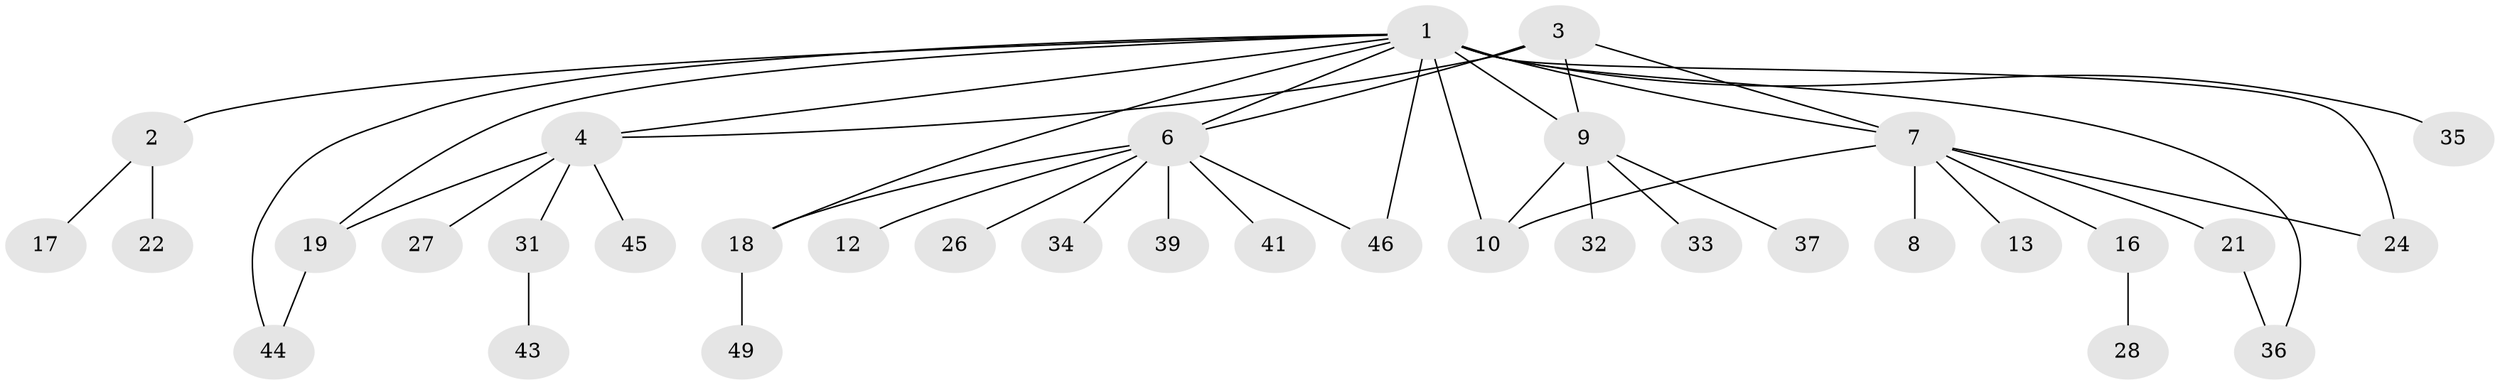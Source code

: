 // Generated by graph-tools (version 1.1) at 2025/52/02/27/25 19:52:15]
// undirected, 35 vertices, 45 edges
graph export_dot {
graph [start="1"]
  node [color=gray90,style=filled];
  1 [super="+5"];
  2 [super="+30"];
  3;
  4 [super="+20"];
  6 [super="+11"];
  7 [super="+15"];
  8 [super="+47"];
  9 [super="+48"];
  10;
  12;
  13 [super="+14"];
  16 [super="+25"];
  17 [super="+40"];
  18 [super="+29"];
  19 [super="+23"];
  21 [super="+42"];
  22;
  24;
  26;
  27;
  28;
  31 [super="+38"];
  32;
  33;
  34;
  35;
  36;
  37;
  39;
  41;
  43;
  44;
  45;
  46;
  49;
  1 -- 2;
  1 -- 4;
  1 -- 7 [weight=2];
  1 -- 9;
  1 -- 18;
  1 -- 36;
  1 -- 44;
  1 -- 46;
  1 -- 35;
  1 -- 6;
  1 -- 24;
  1 -- 10;
  1 -- 19;
  2 -- 17;
  2 -- 22;
  3 -- 4;
  3 -- 6;
  3 -- 7;
  3 -- 9;
  4 -- 19;
  4 -- 27;
  4 -- 31;
  4 -- 45;
  6 -- 18;
  6 -- 34;
  6 -- 39;
  6 -- 41;
  6 -- 46;
  6 -- 26;
  6 -- 12;
  7 -- 8;
  7 -- 10;
  7 -- 13;
  7 -- 16;
  7 -- 21;
  7 -- 24;
  9 -- 10;
  9 -- 32;
  9 -- 33;
  9 -- 37;
  16 -- 28;
  18 -- 49;
  19 -- 44;
  21 -- 36;
  31 -- 43;
}
